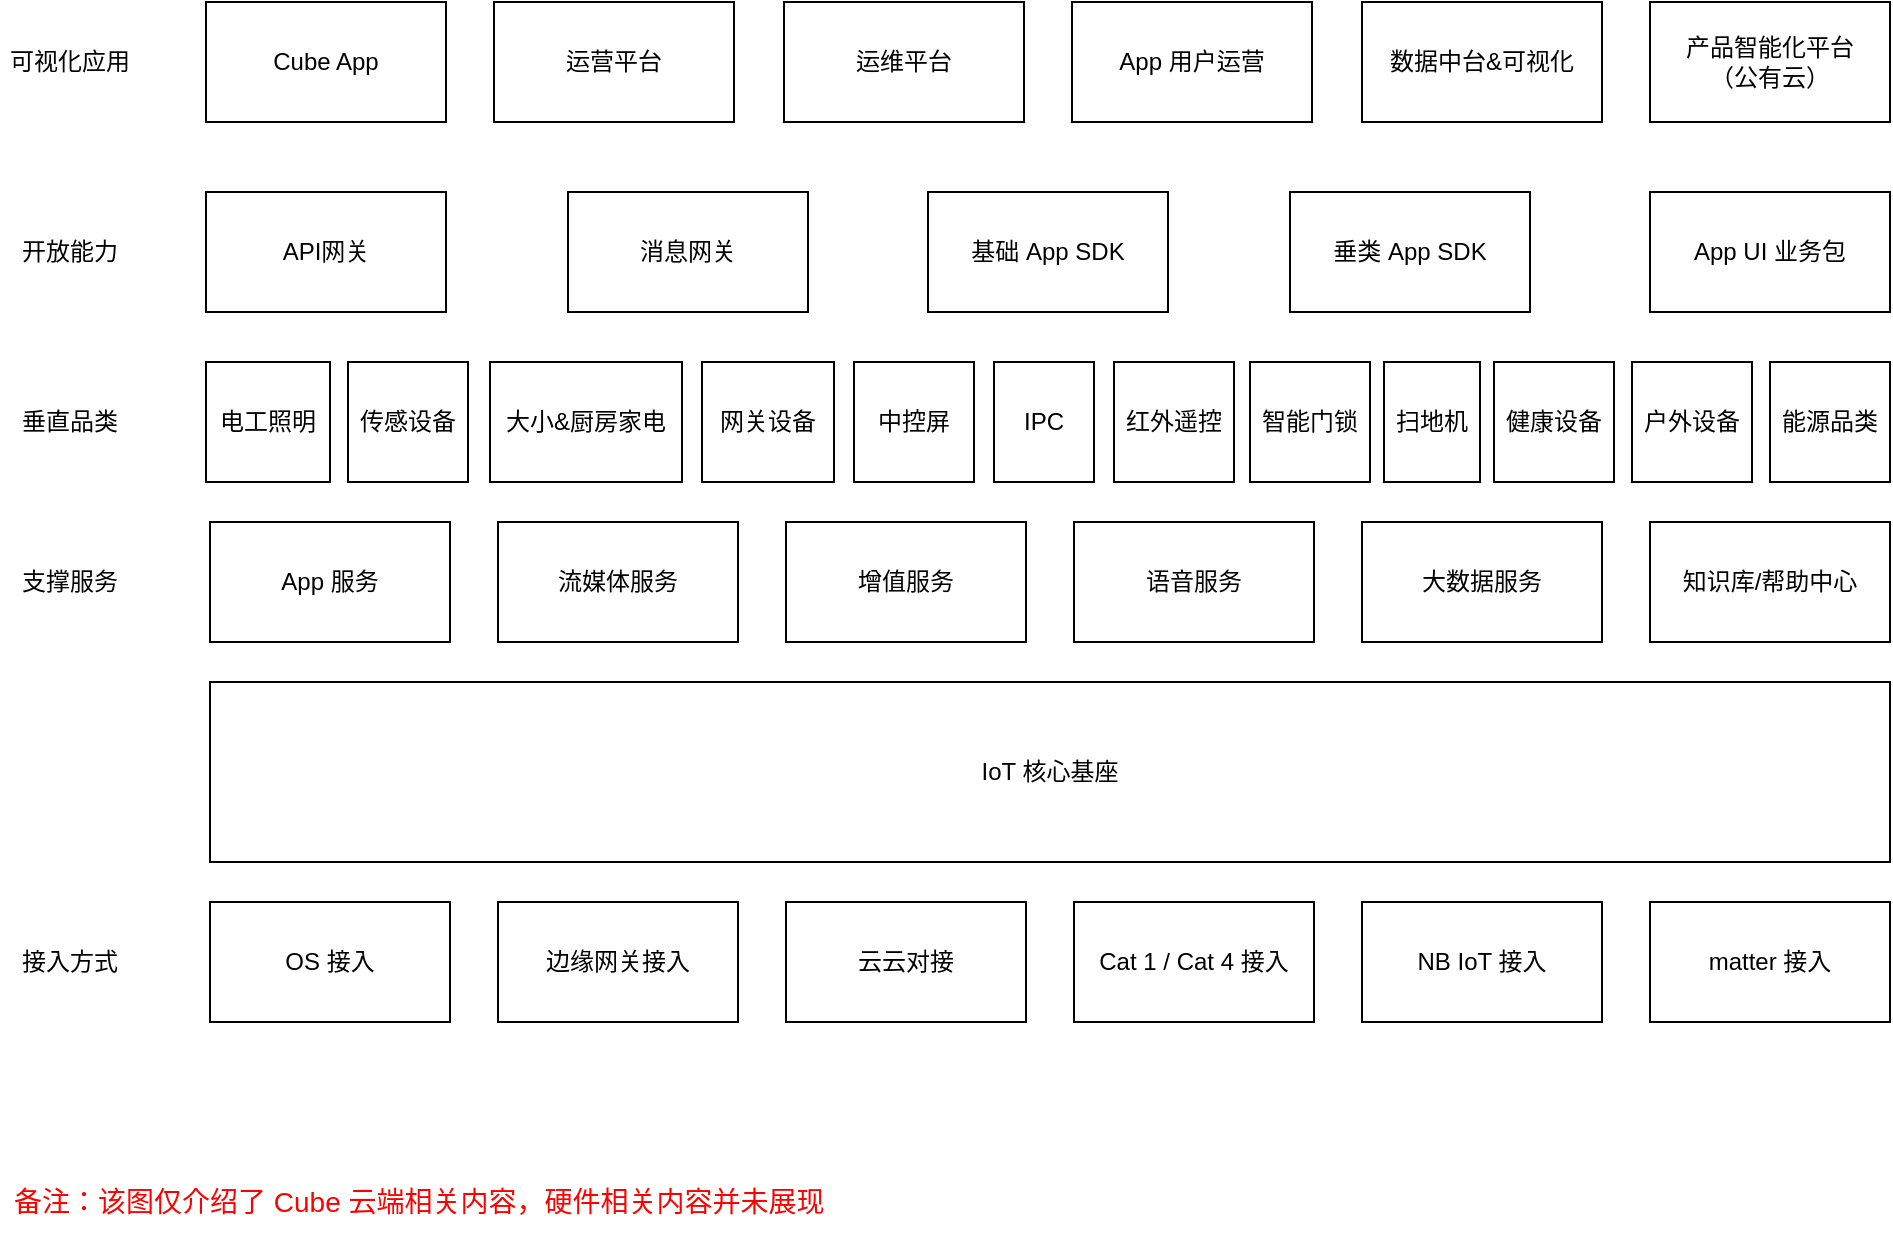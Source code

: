 <mxfile version="21.3.6" type="github">
  <diagram name="Roadmap" id="4Ab8lqRVW2OiMOKWnX5B">
    <mxGraphModel dx="1434" dy="828" grid="1" gridSize="10" guides="1" tooltips="1" connect="1" arrows="1" fold="1" page="1" pageScale="1" pageWidth="827" pageHeight="1169" math="0" shadow="0">
      <root>
        <mxCell id="0" />
        <mxCell id="1" parent="0" />
        <mxCell id="Jw8Qhkp8rssELlsGVoCv-1" value="IoT 核心基座" style="rounded=0;whiteSpace=wrap;html=1;" vertex="1" parent="1">
          <mxGeometry x="120" y="415" width="840" height="90" as="geometry" />
        </mxCell>
        <mxCell id="Jw8Qhkp8rssELlsGVoCv-2" value="OS 接入" style="rounded=0;whiteSpace=wrap;html=1;" vertex="1" parent="1">
          <mxGeometry x="120" y="525" width="120" height="60" as="geometry" />
        </mxCell>
        <mxCell id="Jw8Qhkp8rssELlsGVoCv-3" value="边缘网关接入" style="rounded=0;whiteSpace=wrap;html=1;" vertex="1" parent="1">
          <mxGeometry x="264" y="525" width="120" height="60" as="geometry" />
        </mxCell>
        <mxCell id="Jw8Qhkp8rssELlsGVoCv-4" value="云云对接" style="rounded=0;whiteSpace=wrap;html=1;" vertex="1" parent="1">
          <mxGeometry x="408" y="525" width="120" height="60" as="geometry" />
        </mxCell>
        <mxCell id="Jw8Qhkp8rssELlsGVoCv-5" value="matter 接入" style="rounded=0;whiteSpace=wrap;html=1;" vertex="1" parent="1">
          <mxGeometry x="840" y="525" width="120" height="60" as="geometry" />
        </mxCell>
        <mxCell id="Jw8Qhkp8rssELlsGVoCv-6" value="Cat 1 / Cat 4 接入" style="rounded=0;whiteSpace=wrap;html=1;" vertex="1" parent="1">
          <mxGeometry x="552" y="525" width="120" height="60" as="geometry" />
        </mxCell>
        <mxCell id="Jw8Qhkp8rssELlsGVoCv-7" value="NB IoT 接入" style="rounded=0;whiteSpace=wrap;html=1;" vertex="1" parent="1">
          <mxGeometry x="696" y="525" width="120" height="60" as="geometry" />
        </mxCell>
        <mxCell id="Jw8Qhkp8rssELlsGVoCv-8" value="电工照明" style="rounded=0;whiteSpace=wrap;html=1;" vertex="1" parent="1">
          <mxGeometry x="118" y="255" width="62" height="60" as="geometry" />
        </mxCell>
        <mxCell id="Jw8Qhkp8rssELlsGVoCv-9" value="传感设备" style="rounded=0;whiteSpace=wrap;html=1;" vertex="1" parent="1">
          <mxGeometry x="189" y="255" width="60" height="60" as="geometry" />
        </mxCell>
        <mxCell id="Jw8Qhkp8rssELlsGVoCv-10" value="大小&amp;amp;厨房家电" style="rounded=0;whiteSpace=wrap;html=1;" vertex="1" parent="1">
          <mxGeometry x="260" y="255" width="96" height="60" as="geometry" />
        </mxCell>
        <mxCell id="Jw8Qhkp8rssELlsGVoCv-11" value="大数据服务" style="rounded=0;whiteSpace=wrap;html=1;" vertex="1" parent="1">
          <mxGeometry x="696" y="335" width="120" height="60" as="geometry" />
        </mxCell>
        <mxCell id="Jw8Qhkp8rssELlsGVoCv-12" value="流媒体服务" style="rounded=0;whiteSpace=wrap;html=1;" vertex="1" parent="1">
          <mxGeometry x="264" y="335" width="120" height="60" as="geometry" />
        </mxCell>
        <mxCell id="Jw8Qhkp8rssELlsGVoCv-13" value="网关设备" style="rounded=0;whiteSpace=wrap;html=1;" vertex="1" parent="1">
          <mxGeometry x="366" y="255" width="66" height="60" as="geometry" />
        </mxCell>
        <mxCell id="Jw8Qhkp8rssELlsGVoCv-14" value="中控屏" style="rounded=0;whiteSpace=wrap;html=1;" vertex="1" parent="1">
          <mxGeometry x="442" y="255" width="60" height="60" as="geometry" />
        </mxCell>
        <mxCell id="Jw8Qhkp8rssELlsGVoCv-15" value="IPC" style="rounded=0;whiteSpace=wrap;html=1;" vertex="1" parent="1">
          <mxGeometry x="512" y="255" width="50" height="60" as="geometry" />
        </mxCell>
        <mxCell id="Jw8Qhkp8rssELlsGVoCv-16" value="红外遥控" style="rounded=0;whiteSpace=wrap;html=1;" vertex="1" parent="1">
          <mxGeometry x="572" y="255" width="60" height="60" as="geometry" />
        </mxCell>
        <mxCell id="Jw8Qhkp8rssELlsGVoCv-17" value="智能门锁" style="rounded=0;whiteSpace=wrap;html=1;" vertex="1" parent="1">
          <mxGeometry x="640" y="255" width="60" height="60" as="geometry" />
        </mxCell>
        <mxCell id="Jw8Qhkp8rssELlsGVoCv-18" value="扫地机" style="rounded=0;whiteSpace=wrap;html=1;" vertex="1" parent="1">
          <mxGeometry x="707" y="255" width="48" height="60" as="geometry" />
        </mxCell>
        <mxCell id="Jw8Qhkp8rssELlsGVoCv-19" value="健康设备" style="rounded=0;whiteSpace=wrap;html=1;" vertex="1" parent="1">
          <mxGeometry x="762" y="255" width="60" height="60" as="geometry" />
        </mxCell>
        <mxCell id="Jw8Qhkp8rssELlsGVoCv-20" value="户外设备" style="rounded=0;whiteSpace=wrap;html=1;" vertex="1" parent="1">
          <mxGeometry x="831" y="255" width="60" height="60" as="geometry" />
        </mxCell>
        <mxCell id="Jw8Qhkp8rssELlsGVoCv-21" value="能源品类" style="rounded=0;whiteSpace=wrap;html=1;" vertex="1" parent="1">
          <mxGeometry x="900" y="255" width="60" height="60" as="geometry" />
        </mxCell>
        <mxCell id="Jw8Qhkp8rssELlsGVoCv-22" value="知识库/帮助中心" style="rounded=0;whiteSpace=wrap;html=1;" vertex="1" parent="1">
          <mxGeometry x="840" y="335" width="120" height="60" as="geometry" />
        </mxCell>
        <mxCell id="Jw8Qhkp8rssELlsGVoCv-23" value="语音服务" style="rounded=0;whiteSpace=wrap;html=1;" vertex="1" parent="1">
          <mxGeometry x="552" y="335" width="120" height="60" as="geometry" />
        </mxCell>
        <mxCell id="Jw8Qhkp8rssELlsGVoCv-24" value="App 服务" style="rounded=0;whiteSpace=wrap;html=1;" vertex="1" parent="1">
          <mxGeometry x="120" y="335" width="120" height="60" as="geometry" />
        </mxCell>
        <mxCell id="Jw8Qhkp8rssELlsGVoCv-25" value="增值服务" style="rounded=0;whiteSpace=wrap;html=1;" vertex="1" parent="1">
          <mxGeometry x="408" y="335" width="120" height="60" as="geometry" />
        </mxCell>
        <mxCell id="Jw8Qhkp8rssELlsGVoCv-27" value="接入方式" style="text;strokeColor=none;align=center;fillColor=none;html=1;verticalAlign=middle;whiteSpace=wrap;rounded=0;" vertex="1" parent="1">
          <mxGeometry x="20" y="540" width="60" height="30" as="geometry" />
        </mxCell>
        <mxCell id="Jw8Qhkp8rssELlsGVoCv-28" value="支撑服务" style="text;strokeColor=none;align=center;fillColor=none;html=1;verticalAlign=middle;whiteSpace=wrap;rounded=0;" vertex="1" parent="1">
          <mxGeometry x="20" y="350" width="60" height="30" as="geometry" />
        </mxCell>
        <mxCell id="Jw8Qhkp8rssELlsGVoCv-29" value="垂直品类" style="text;strokeColor=none;align=center;fillColor=none;html=1;verticalAlign=middle;whiteSpace=wrap;rounded=0;" vertex="1" parent="1">
          <mxGeometry x="20" y="270" width="60" height="30" as="geometry" />
        </mxCell>
        <mxCell id="Jw8Qhkp8rssELlsGVoCv-30" value="备注：该图仅介绍了 Cube 云端相关内容，硬件相关内容并未展现" style="text;strokeColor=none;align=left;fillColor=none;html=1;verticalAlign=middle;whiteSpace=wrap;rounded=0;fontColor=#FF0000;fontSize=14;" vertex="1" parent="1">
          <mxGeometry x="20" y="660" width="870" height="30" as="geometry" />
        </mxCell>
        <mxCell id="Jw8Qhkp8rssELlsGVoCv-31" value="开放能力" style="text;strokeColor=none;align=center;fillColor=none;html=1;verticalAlign=middle;whiteSpace=wrap;rounded=0;" vertex="1" parent="1">
          <mxGeometry x="20" y="185" width="60" height="30" as="geometry" />
        </mxCell>
        <mxCell id="Jw8Qhkp8rssELlsGVoCv-32" value="可视化应用" style="text;strokeColor=none;align=center;fillColor=none;html=1;verticalAlign=middle;whiteSpace=wrap;rounded=0;" vertex="1" parent="1">
          <mxGeometry x="15" y="90" width="70" height="30" as="geometry" />
        </mxCell>
        <mxCell id="Jw8Qhkp8rssELlsGVoCv-34" value="Cube App" style="rounded=0;whiteSpace=wrap;html=1;" vertex="1" parent="1">
          <mxGeometry x="118" y="75" width="120" height="60" as="geometry" />
        </mxCell>
        <mxCell id="Jw8Qhkp8rssELlsGVoCv-35" value="运营平台" style="rounded=0;whiteSpace=wrap;html=1;" vertex="1" parent="1">
          <mxGeometry x="262" y="75" width="120" height="60" as="geometry" />
        </mxCell>
        <mxCell id="Jw8Qhkp8rssELlsGVoCv-36" value="运维平台" style="rounded=0;whiteSpace=wrap;html=1;" vertex="1" parent="1">
          <mxGeometry x="407" y="75" width="120" height="60" as="geometry" />
        </mxCell>
        <mxCell id="Jw8Qhkp8rssELlsGVoCv-37" value="API网关" style="rounded=0;whiteSpace=wrap;html=1;" vertex="1" parent="1">
          <mxGeometry x="118" y="170" width="120" height="60" as="geometry" />
        </mxCell>
        <mxCell id="Jw8Qhkp8rssELlsGVoCv-38" value="消息网关" style="rounded=0;whiteSpace=wrap;html=1;" vertex="1" parent="1">
          <mxGeometry x="299" y="170" width="120" height="60" as="geometry" />
        </mxCell>
        <mxCell id="Jw8Qhkp8rssELlsGVoCv-39" value="基础 App SDK" style="rounded=0;whiteSpace=wrap;html=1;" vertex="1" parent="1">
          <mxGeometry x="479" y="170" width="120" height="60" as="geometry" />
        </mxCell>
        <mxCell id="Jw8Qhkp8rssELlsGVoCv-40" value="垂类 App SDK" style="rounded=0;whiteSpace=wrap;html=1;" vertex="1" parent="1">
          <mxGeometry x="660" y="170" width="120" height="60" as="geometry" />
        </mxCell>
        <mxCell id="Jw8Qhkp8rssELlsGVoCv-41" value="App UI 业务包" style="rounded=0;whiteSpace=wrap;html=1;" vertex="1" parent="1">
          <mxGeometry x="840" y="170" width="120" height="60" as="geometry" />
        </mxCell>
        <mxCell id="Jw8Qhkp8rssELlsGVoCv-42" value="产品智能化平台&lt;br&gt;（公有云）" style="rounded=0;whiteSpace=wrap;html=1;" vertex="1" parent="1">
          <mxGeometry x="840" y="75" width="120" height="60" as="geometry" />
        </mxCell>
        <mxCell id="Jw8Qhkp8rssELlsGVoCv-43" value="数据中台&amp;amp;可视化" style="rounded=0;whiteSpace=wrap;html=1;" vertex="1" parent="1">
          <mxGeometry x="696" y="75" width="120" height="60" as="geometry" />
        </mxCell>
        <mxCell id="Jw8Qhkp8rssELlsGVoCv-44" value="App 用户运营" style="rounded=0;whiteSpace=wrap;html=1;" vertex="1" parent="1">
          <mxGeometry x="551" y="75" width="120" height="60" as="geometry" />
        </mxCell>
      </root>
    </mxGraphModel>
  </diagram>
</mxfile>
